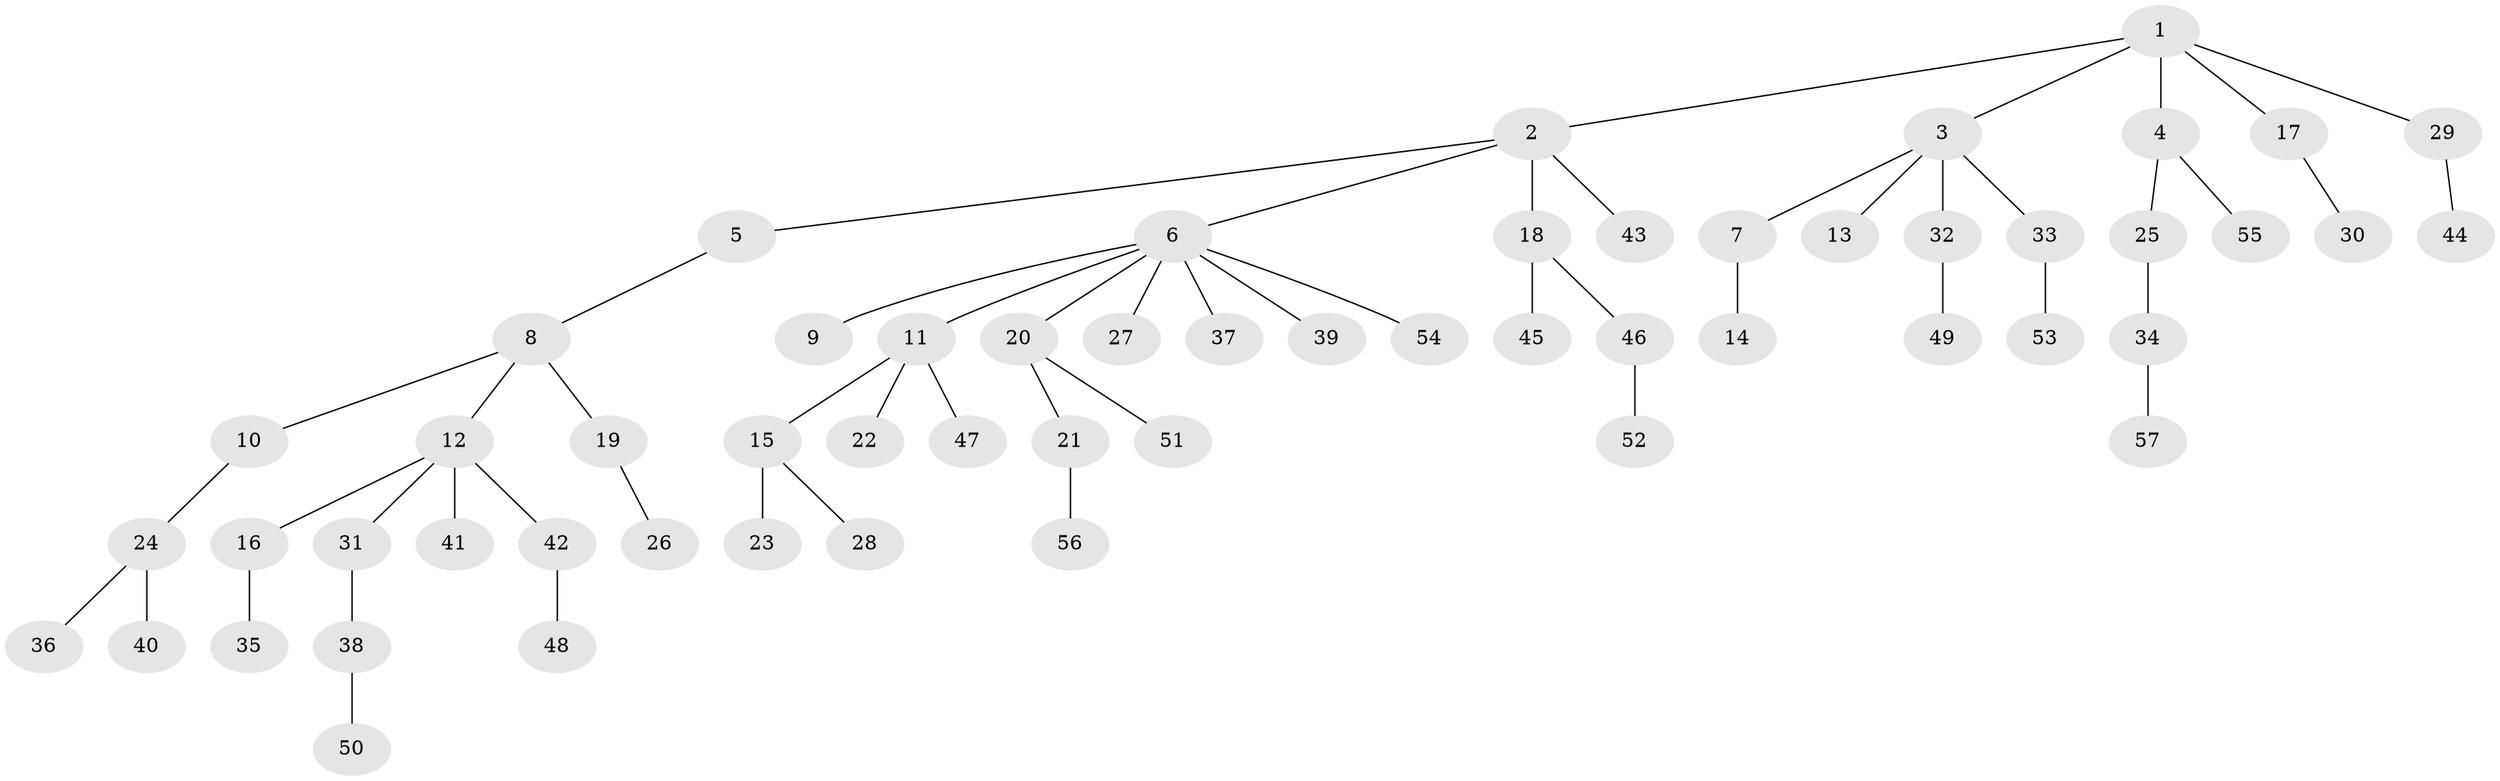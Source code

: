 // Generated by graph-tools (version 1.1) at 2025/53/03/09/25 04:53:12]
// undirected, 57 vertices, 56 edges
graph export_dot {
graph [start="1"]
  node [color=gray90,style=filled];
  1;
  2;
  3;
  4;
  5;
  6;
  7;
  8;
  9;
  10;
  11;
  12;
  13;
  14;
  15;
  16;
  17;
  18;
  19;
  20;
  21;
  22;
  23;
  24;
  25;
  26;
  27;
  28;
  29;
  30;
  31;
  32;
  33;
  34;
  35;
  36;
  37;
  38;
  39;
  40;
  41;
  42;
  43;
  44;
  45;
  46;
  47;
  48;
  49;
  50;
  51;
  52;
  53;
  54;
  55;
  56;
  57;
  1 -- 2;
  1 -- 3;
  1 -- 4;
  1 -- 17;
  1 -- 29;
  2 -- 5;
  2 -- 6;
  2 -- 18;
  2 -- 43;
  3 -- 7;
  3 -- 13;
  3 -- 32;
  3 -- 33;
  4 -- 25;
  4 -- 55;
  5 -- 8;
  6 -- 9;
  6 -- 11;
  6 -- 20;
  6 -- 27;
  6 -- 37;
  6 -- 39;
  6 -- 54;
  7 -- 14;
  8 -- 10;
  8 -- 12;
  8 -- 19;
  10 -- 24;
  11 -- 15;
  11 -- 22;
  11 -- 47;
  12 -- 16;
  12 -- 31;
  12 -- 41;
  12 -- 42;
  15 -- 23;
  15 -- 28;
  16 -- 35;
  17 -- 30;
  18 -- 45;
  18 -- 46;
  19 -- 26;
  20 -- 21;
  20 -- 51;
  21 -- 56;
  24 -- 36;
  24 -- 40;
  25 -- 34;
  29 -- 44;
  31 -- 38;
  32 -- 49;
  33 -- 53;
  34 -- 57;
  38 -- 50;
  42 -- 48;
  46 -- 52;
}

